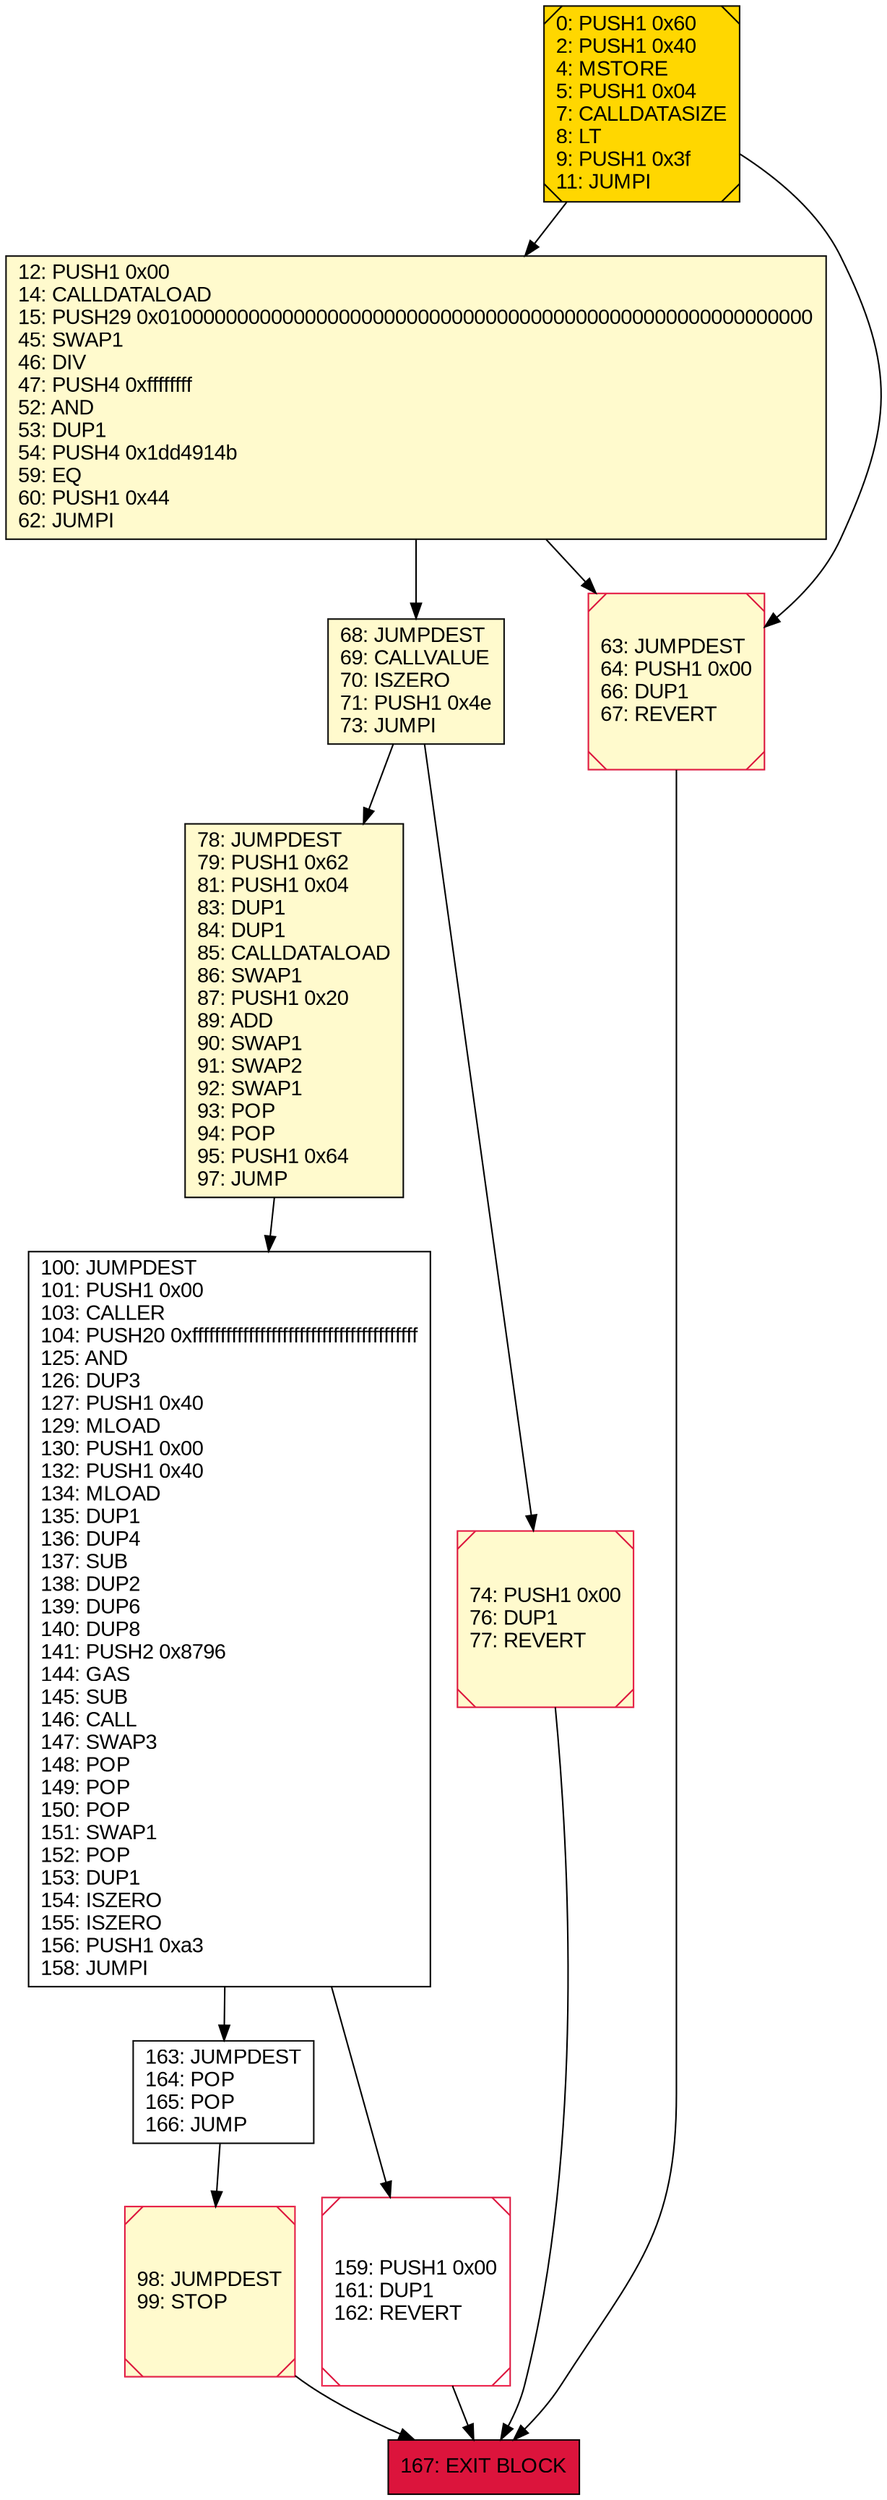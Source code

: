 digraph G {
bgcolor=transparent rankdir=UD;
node [shape=box style=filled color=black fillcolor=white fontname=arial fontcolor=black];
78 [label="78: JUMPDEST\l79: PUSH1 0x62\l81: PUSH1 0x04\l83: DUP1\l84: DUP1\l85: CALLDATALOAD\l86: SWAP1\l87: PUSH1 0x20\l89: ADD\l90: SWAP1\l91: SWAP2\l92: SWAP1\l93: POP\l94: POP\l95: PUSH1 0x64\l97: JUMP\l" fillcolor=lemonchiffon ];
12 [label="12: PUSH1 0x00\l14: CALLDATALOAD\l15: PUSH29 0x0100000000000000000000000000000000000000000000000000000000\l45: SWAP1\l46: DIV\l47: PUSH4 0xffffffff\l52: AND\l53: DUP1\l54: PUSH4 0x1dd4914b\l59: EQ\l60: PUSH1 0x44\l62: JUMPI\l" fillcolor=lemonchiffon ];
98 [label="98: JUMPDEST\l99: STOP\l" fillcolor=lemonchiffon shape=Msquare color=crimson ];
167 [label="167: EXIT BLOCK\l" fillcolor=crimson ];
100 [label="100: JUMPDEST\l101: PUSH1 0x00\l103: CALLER\l104: PUSH20 0xffffffffffffffffffffffffffffffffffffffff\l125: AND\l126: DUP3\l127: PUSH1 0x40\l129: MLOAD\l130: PUSH1 0x00\l132: PUSH1 0x40\l134: MLOAD\l135: DUP1\l136: DUP4\l137: SUB\l138: DUP2\l139: DUP6\l140: DUP8\l141: PUSH2 0x8796\l144: GAS\l145: SUB\l146: CALL\l147: SWAP3\l148: POP\l149: POP\l150: POP\l151: SWAP1\l152: POP\l153: DUP1\l154: ISZERO\l155: ISZERO\l156: PUSH1 0xa3\l158: JUMPI\l" ];
163 [label="163: JUMPDEST\l164: POP\l165: POP\l166: JUMP\l" ];
68 [label="68: JUMPDEST\l69: CALLVALUE\l70: ISZERO\l71: PUSH1 0x4e\l73: JUMPI\l" fillcolor=lemonchiffon ];
63 [label="63: JUMPDEST\l64: PUSH1 0x00\l66: DUP1\l67: REVERT\l" fillcolor=lemonchiffon shape=Msquare color=crimson ];
74 [label="74: PUSH1 0x00\l76: DUP1\l77: REVERT\l" fillcolor=lemonchiffon shape=Msquare color=crimson ];
0 [label="0: PUSH1 0x60\l2: PUSH1 0x40\l4: MSTORE\l5: PUSH1 0x04\l7: CALLDATASIZE\l8: LT\l9: PUSH1 0x3f\l11: JUMPI\l" fillcolor=lemonchiffon shape=Msquare fillcolor=gold ];
159 [label="159: PUSH1 0x00\l161: DUP1\l162: REVERT\l" shape=Msquare color=crimson ];
100 -> 163;
0 -> 12;
68 -> 78;
74 -> 167;
98 -> 167;
68 -> 74;
0 -> 63;
100 -> 159;
159 -> 167;
78 -> 100;
12 -> 68;
63 -> 167;
12 -> 63;
163 -> 98;
}